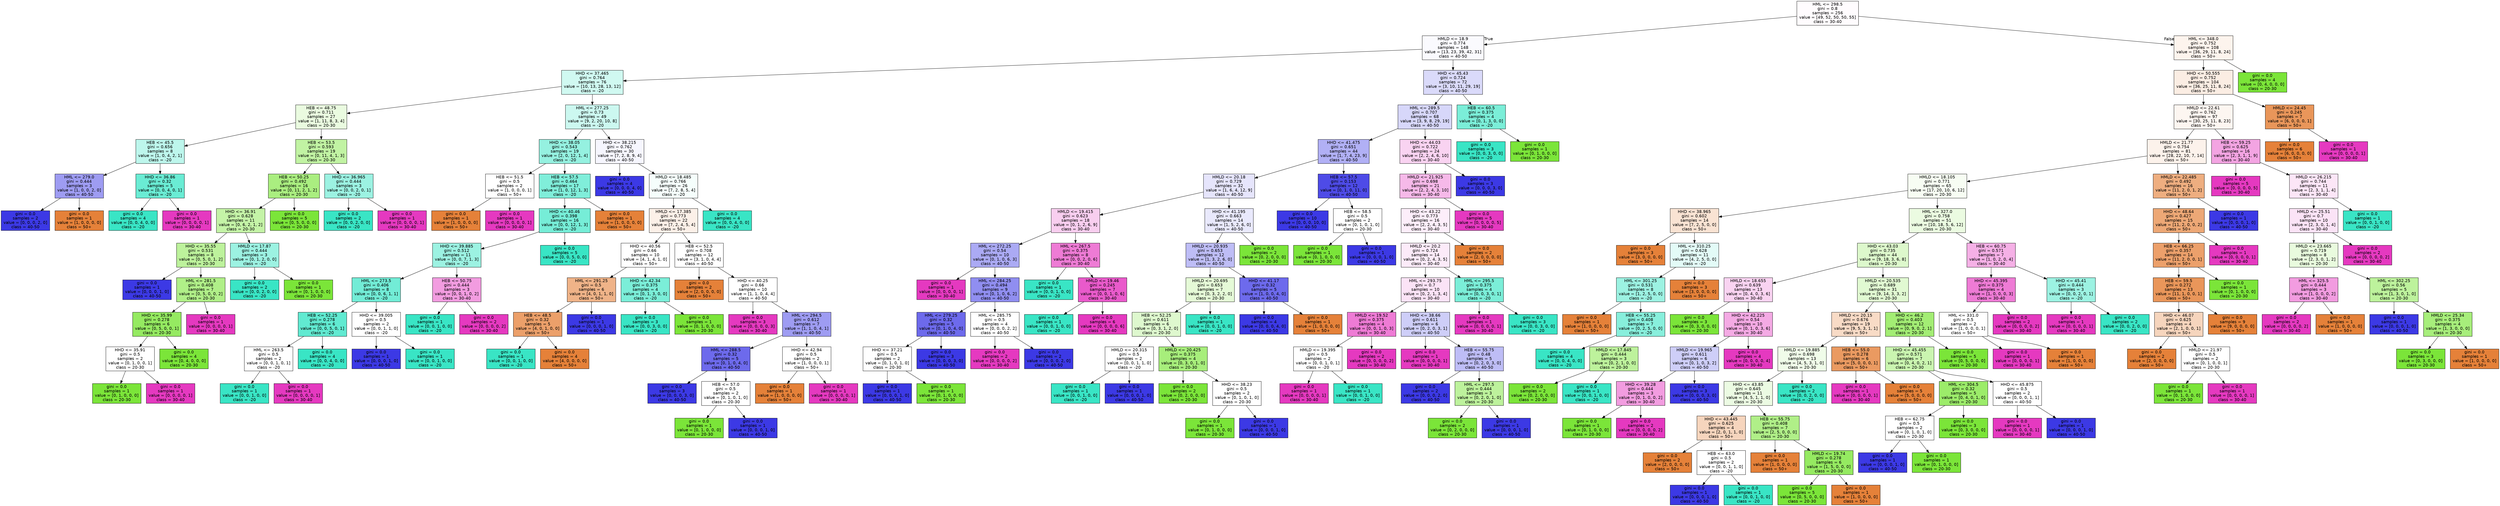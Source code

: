 digraph Tree {
node [shape=box, style="filled", color="black", fontname="helvetica"] ;
edge [fontname="helvetica"] ;
0 [label="HML <= 298.5\ngini = 0.8\nsamples = 256\nvalue = [49, 52, 50, 50, 55]\nclass = 30-40", fillcolor="#fffcfe"] ;
1 [label="HMLD <= 18.9\ngini = 0.774\nsamples = 148\nvalue = [13, 23, 39, 42, 31]\nclass = 40-50", fillcolor="#fafafe"] ;
0 -> 1 [labeldistance=2.5, labelangle=45, headlabel="True"] ;
2 [label="HHD <= 37.465\ngini = 0.764\nsamples = 76\nvalue = [10, 13, 28, 13, 12]\nclass = -20", fillcolor="#d0f9f1"] ;
1 -> 2 ;
3 [label="HEB <= 48.75\ngini = 0.711\nsamples = 27\nvalue = [1, 11, 8, 3, 4]\nclass = 20-30", fillcolor="#eafbe0"] ;
2 -> 3 ;
4 [label="HEB <= 45.5\ngini = 0.656\nsamples = 8\nvalue = [1, 0, 4, 2, 1]\nclass = -20", fillcolor="#bdf6ec"] ;
3 -> 4 ;
5 [label="HML <= 279.0\ngini = 0.444\nsamples = 3\nvalue = [1, 0, 0, 2, 0]\nclass = 40-50", fillcolor="#9e9cf2"] ;
4 -> 5 ;
6 [label="gini = 0.0\nsamples = 2\nvalue = [0, 0, 0, 2, 0]\nclass = 40-50", fillcolor="#3c39e5"] ;
5 -> 6 ;
7 [label="gini = 0.0\nsamples = 1\nvalue = [1, 0, 0, 0, 0]\nclass = 50+", fillcolor="#e58139"] ;
5 -> 7 ;
8 [label="HHD <= 36.86\ngini = 0.32\nsamples = 5\nvalue = [0, 0, 4, 0, 1]\nclass = -20", fillcolor="#6aecd4"] ;
4 -> 8 ;
9 [label="gini = 0.0\nsamples = 4\nvalue = [0, 0, 4, 0, 0]\nclass = -20", fillcolor="#39e5c5"] ;
8 -> 9 ;
10 [label="gini = 0.0\nsamples = 1\nvalue = [0, 0, 0, 0, 1]\nclass = 30-40", fillcolor="#e539c0"] ;
8 -> 10 ;
11 [label="HEB <= 53.5\ngini = 0.593\nsamples = 19\nvalue = [0, 11, 4, 1, 3]\nclass = 20-30", fillcolor="#c1f3a3"] ;
3 -> 11 ;
12 [label="HEB <= 50.25\ngini = 0.492\nsamples = 16\nvalue = [0, 11, 2, 1, 2]\nclass = 20-30", fillcolor="#aaee80"] ;
11 -> 12 ;
13 [label="HHD <= 36.91\ngini = 0.628\nsamples = 11\nvalue = [0, 6, 2, 1, 2]\nclass = 20-30", fillcolor="#c4f3a7"] ;
12 -> 13 ;
14 [label="HHD <= 35.55\ngini = 0.531\nsamples = 8\nvalue = [0, 5, 0, 1, 2]\nclass = 20-30", fillcolor="#bdf29c"] ;
13 -> 14 ;
15 [label="gini = 0.0\nsamples = 1\nvalue = [0, 0, 0, 1, 0]\nclass = 40-50", fillcolor="#3c39e5"] ;
14 -> 15 ;
16 [label="HML <= 281.5\ngini = 0.408\nsamples = 7\nvalue = [0, 5, 0, 0, 2]\nclass = 20-30", fillcolor="#b0ef88"] ;
14 -> 16 ;
17 [label="HHD <= 35.99\ngini = 0.278\nsamples = 6\nvalue = [0, 5, 0, 0, 1]\nclass = 20-30", fillcolor="#95ea61"] ;
16 -> 17 ;
18 [label="HHD <= 35.91\ngini = 0.5\nsamples = 2\nvalue = [0, 1, 0, 0, 1]\nclass = 20-30", fillcolor="#ffffff"] ;
17 -> 18 ;
19 [label="gini = 0.0\nsamples = 1\nvalue = [0, 1, 0, 0, 0]\nclass = 20-30", fillcolor="#7be539"] ;
18 -> 19 ;
20 [label="gini = 0.0\nsamples = 1\nvalue = [0, 0, 0, 0, 1]\nclass = 30-40", fillcolor="#e539c0"] ;
18 -> 20 ;
21 [label="gini = 0.0\nsamples = 4\nvalue = [0, 4, 0, 0, 0]\nclass = 20-30", fillcolor="#7be539"] ;
17 -> 21 ;
22 [label="gini = 0.0\nsamples = 1\nvalue = [0, 0, 0, 0, 1]\nclass = 30-40", fillcolor="#e539c0"] ;
16 -> 22 ;
23 [label="HMLD <= 17.87\ngini = 0.444\nsamples = 3\nvalue = [0, 1, 2, 0, 0]\nclass = -20", fillcolor="#9cf2e2"] ;
13 -> 23 ;
24 [label="gini = 0.0\nsamples = 2\nvalue = [0, 0, 2, 0, 0]\nclass = -20", fillcolor="#39e5c5"] ;
23 -> 24 ;
25 [label="gini = 0.0\nsamples = 1\nvalue = [0, 1, 0, 0, 0]\nclass = 20-30", fillcolor="#7be539"] ;
23 -> 25 ;
26 [label="gini = 0.0\nsamples = 5\nvalue = [0, 5, 0, 0, 0]\nclass = 20-30", fillcolor="#7be539"] ;
12 -> 26 ;
27 [label="HHD <= 36.965\ngini = 0.444\nsamples = 3\nvalue = [0, 0, 2, 0, 1]\nclass = -20", fillcolor="#9cf2e2"] ;
11 -> 27 ;
28 [label="gini = 0.0\nsamples = 2\nvalue = [0, 0, 2, 0, 0]\nclass = -20", fillcolor="#39e5c5"] ;
27 -> 28 ;
29 [label="gini = 0.0\nsamples = 1\nvalue = [0, 0, 0, 0, 1]\nclass = 30-40", fillcolor="#e539c0"] ;
27 -> 29 ;
30 [label="HML <= 277.25\ngini = 0.73\nsamples = 49\nvalue = [9, 2, 20, 10, 8]\nclass = -20", fillcolor="#ccf8f0"] ;
2 -> 30 ;
31 [label="HHD <= 38.05\ngini = 0.543\nsamples = 19\nvalue = [2, 0, 12, 1, 4]\nclass = -20", fillcolor="#95f1e0"] ;
30 -> 31 ;
32 [label="HEB <= 51.5\ngini = 0.5\nsamples = 2\nvalue = [1, 0, 0, 0, 1]\nclass = 50+", fillcolor="#ffffff"] ;
31 -> 32 ;
33 [label="gini = 0.0\nsamples = 1\nvalue = [1, 0, 0, 0, 0]\nclass = 50+", fillcolor="#e58139"] ;
32 -> 33 ;
34 [label="gini = 0.0\nsamples = 1\nvalue = [0, 0, 0, 0, 1]\nclass = 30-40", fillcolor="#e539c0"] ;
32 -> 34 ;
35 [label="HEB <= 57.5\ngini = 0.464\nsamples = 17\nvalue = [1, 0, 12, 1, 3]\nclass = -20", fillcolor="#80eeda"] ;
31 -> 35 ;
36 [label="HHD <= 40.46\ngini = 0.398\nsamples = 16\nvalue = [0, 0, 12, 1, 3]\nclass = -20", fillcolor="#76edd7"] ;
35 -> 36 ;
37 [label="HHD <= 39.885\ngini = 0.512\nsamples = 11\nvalue = [0, 0, 7, 1, 3]\nclass = -20", fillcolor="#9cf2e2"] ;
36 -> 37 ;
38 [label="HML <= 273.5\ngini = 0.406\nsamples = 8\nvalue = [0, 0, 6, 1, 1]\nclass = -20", fillcolor="#72ecd6"] ;
37 -> 38 ;
39 [label="HEB <= 52.25\ngini = 0.278\nsamples = 6\nvalue = [0, 0, 5, 0, 1]\nclass = -20", fillcolor="#61ead1"] ;
38 -> 39 ;
40 [label="HML <= 263.5\ngini = 0.5\nsamples = 2\nvalue = [0, 0, 1, 0, 1]\nclass = -20", fillcolor="#ffffff"] ;
39 -> 40 ;
41 [label="gini = 0.0\nsamples = 1\nvalue = [0, 0, 1, 0, 0]\nclass = -20", fillcolor="#39e5c5"] ;
40 -> 41 ;
42 [label="gini = 0.0\nsamples = 1\nvalue = [0, 0, 0, 0, 1]\nclass = 30-40", fillcolor="#e539c0"] ;
40 -> 42 ;
43 [label="gini = 0.0\nsamples = 4\nvalue = [0, 0, 4, 0, 0]\nclass = -20", fillcolor="#39e5c5"] ;
39 -> 43 ;
44 [label="HHD <= 39.005\ngini = 0.5\nsamples = 2\nvalue = [0, 0, 1, 1, 0]\nclass = -20", fillcolor="#ffffff"] ;
38 -> 44 ;
45 [label="gini = 0.0\nsamples = 1\nvalue = [0, 0, 0, 1, 0]\nclass = 40-50", fillcolor="#3c39e5"] ;
44 -> 45 ;
46 [label="gini = 0.0\nsamples = 1\nvalue = [0, 0, 1, 0, 0]\nclass = -20", fillcolor="#39e5c5"] ;
44 -> 46 ;
47 [label="HEB <= 50.75\ngini = 0.444\nsamples = 3\nvalue = [0, 0, 1, 0, 2]\nclass = 30-40", fillcolor="#f29ce0"] ;
37 -> 47 ;
48 [label="gini = 0.0\nsamples = 1\nvalue = [0, 0, 1, 0, 0]\nclass = -20", fillcolor="#39e5c5"] ;
47 -> 48 ;
49 [label="gini = 0.0\nsamples = 2\nvalue = [0, 0, 0, 0, 2]\nclass = 30-40", fillcolor="#e539c0"] ;
47 -> 49 ;
50 [label="gini = 0.0\nsamples = 5\nvalue = [0, 0, 5, 0, 0]\nclass = -20", fillcolor="#39e5c5"] ;
36 -> 50 ;
51 [label="gini = 0.0\nsamples = 1\nvalue = [1, 0, 0, 0, 0]\nclass = 50+", fillcolor="#e58139"] ;
35 -> 51 ;
52 [label="HHD <= 38.215\ngini = 0.762\nsamples = 30\nvalue = [7, 2, 8, 9, 4]\nclass = 40-50", fillcolor="#f6f6fe"] ;
30 -> 52 ;
53 [label="gini = 0.0\nsamples = 4\nvalue = [0, 0, 0, 4, 0]\nclass = 40-50", fillcolor="#3c39e5"] ;
52 -> 53 ;
54 [label="HMLD <= 18.485\ngini = 0.766\nsamples = 26\nvalue = [7, 2, 8, 5, 4]\nclass = -20", fillcolor="#f5fefc"] ;
52 -> 54 ;
55 [label="HMLD <= 17.385\ngini = 0.773\nsamples = 22\nvalue = [7, 2, 4, 5, 4]\nclass = 50+", fillcolor="#fcf0e8"] ;
54 -> 55 ;
56 [label="HHD <= 40.56\ngini = 0.66\nsamples = 10\nvalue = [4, 1, 4, 1, 0]\nclass = 50+", fillcolor="#ffffff"] ;
55 -> 56 ;
57 [label="HML <= 291.25\ngini = 0.5\nsamples = 6\nvalue = [4, 0, 1, 1, 0]\nclass = 50+", fillcolor="#efb388"] ;
56 -> 57 ;
58 [label="HEB <= 48.5\ngini = 0.32\nsamples = 5\nvalue = [4, 0, 1, 0, 0]\nclass = 50+", fillcolor="#eca06a"] ;
57 -> 58 ;
59 [label="gini = 0.0\nsamples = 1\nvalue = [0, 0, 1, 0, 0]\nclass = -20", fillcolor="#39e5c5"] ;
58 -> 59 ;
60 [label="gini = 0.0\nsamples = 4\nvalue = [4, 0, 0, 0, 0]\nclass = 50+", fillcolor="#e58139"] ;
58 -> 60 ;
61 [label="gini = 0.0\nsamples = 1\nvalue = [0, 0, 0, 1, 0]\nclass = 40-50", fillcolor="#3c39e5"] ;
57 -> 61 ;
62 [label="HHD <= 42.34\ngini = 0.375\nsamples = 4\nvalue = [0, 1, 3, 0, 0]\nclass = -20", fillcolor="#7beed8"] ;
56 -> 62 ;
63 [label="gini = 0.0\nsamples = 3\nvalue = [0, 0, 3, 0, 0]\nclass = -20", fillcolor="#39e5c5"] ;
62 -> 63 ;
64 [label="gini = 0.0\nsamples = 1\nvalue = [0, 1, 0, 0, 0]\nclass = 20-30", fillcolor="#7be539"] ;
62 -> 64 ;
65 [label="HEB <= 52.5\ngini = 0.708\nsamples = 12\nvalue = [3, 1, 0, 4, 4]\nclass = 40-50", fillcolor="#ffffff"] ;
55 -> 65 ;
66 [label="gini = 0.0\nsamples = 2\nvalue = [2, 0, 0, 0, 0]\nclass = 50+", fillcolor="#e58139"] ;
65 -> 66 ;
67 [label="HHD <= 40.25\ngini = 0.66\nsamples = 10\nvalue = [1, 1, 0, 4, 4]\nclass = 40-50", fillcolor="#ffffff"] ;
65 -> 67 ;
68 [label="gini = 0.0\nsamples = 3\nvalue = [0, 0, 0, 0, 3]\nclass = 30-40", fillcolor="#e539c0"] ;
67 -> 68 ;
69 [label="HML <= 294.5\ngini = 0.612\nsamples = 7\nvalue = [1, 1, 0, 4, 1]\nclass = 40-50", fillcolor="#9e9cf2"] ;
67 -> 69 ;
70 [label="HML <= 288.5\ngini = 0.32\nsamples = 5\nvalue = [0, 1, 0, 4, 0]\nclass = 40-50", fillcolor="#6d6aec"] ;
69 -> 70 ;
71 [label="gini = 0.0\nsamples = 3\nvalue = [0, 0, 0, 3, 0]\nclass = 40-50", fillcolor="#3c39e5"] ;
70 -> 71 ;
72 [label="HEB <= 57.0\ngini = 0.5\nsamples = 2\nvalue = [0, 1, 0, 1, 0]\nclass = 20-30", fillcolor="#ffffff"] ;
70 -> 72 ;
73 [label="gini = 0.0\nsamples = 1\nvalue = [0, 1, 0, 0, 0]\nclass = 20-30", fillcolor="#7be539"] ;
72 -> 73 ;
74 [label="gini = 0.0\nsamples = 1\nvalue = [0, 0, 0, 1, 0]\nclass = 40-50", fillcolor="#3c39e5"] ;
72 -> 74 ;
75 [label="HHD <= 42.94\ngini = 0.5\nsamples = 2\nvalue = [1, 0, 0, 0, 1]\nclass = 50+", fillcolor="#ffffff"] ;
69 -> 75 ;
76 [label="gini = 0.0\nsamples = 1\nvalue = [1, 0, 0, 0, 0]\nclass = 50+", fillcolor="#e58139"] ;
75 -> 76 ;
77 [label="gini = 0.0\nsamples = 1\nvalue = [0, 0, 0, 0, 1]\nclass = 30-40", fillcolor="#e539c0"] ;
75 -> 77 ;
78 [label="gini = 0.0\nsamples = 4\nvalue = [0, 0, 4, 0, 0]\nclass = -20", fillcolor="#39e5c5"] ;
54 -> 78 ;
79 [label="HHD <= 45.43\ngini = 0.724\nsamples = 72\nvalue = [3, 10, 11, 29, 19]\nclass = 40-50", fillcolor="#dadafa"] ;
1 -> 79 ;
80 [label="HML <= 289.5\ngini = 0.707\nsamples = 68\nvalue = [3, 9, 8, 29, 19]\nclass = 40-50", fillcolor="#d7d7fa"] ;
79 -> 80 ;
81 [label="HHD <= 41.475\ngini = 0.651\nsamples = 44\nvalue = [1, 7, 4, 23, 9]\nclass = 40-50", fillcolor="#b1b0f5"] ;
80 -> 81 ;
82 [label="HMLD <= 20.18\ngini = 0.729\nsamples = 32\nvalue = [1, 6, 4, 12, 9]\nclass = 40-50", fillcolor="#e6e5fc"] ;
81 -> 82 ;
83 [label="HMLD <= 19.415\ngini = 0.623\nsamples = 18\nvalue = [0, 1, 2, 6, 9]\nclass = 30-40", fillcolor="#f8ceef"] ;
82 -> 83 ;
84 [label="HML <= 272.25\ngini = 0.54\nsamples = 10\nvalue = [0, 1, 0, 6, 3]\nclass = 40-50", fillcolor="#abaaf4"] ;
83 -> 84 ;
85 [label="gini = 0.0\nsamples = 1\nvalue = [0, 0, 0, 0, 1]\nclass = 30-40", fillcolor="#e539c0"] ;
84 -> 85 ;
86 [label="HML <= 284.25\ngini = 0.494\nsamples = 9\nvalue = [0, 1, 0, 6, 2]\nclass = 40-50", fillcolor="#908ef0"] ;
84 -> 86 ;
87 [label="HML <= 279.25\ngini = 0.32\nsamples = 5\nvalue = [0, 1, 0, 4, 0]\nclass = 40-50", fillcolor="#6d6aec"] ;
86 -> 87 ;
88 [label="HHD <= 37.21\ngini = 0.5\nsamples = 2\nvalue = [0, 1, 0, 1, 0]\nclass = 20-30", fillcolor="#ffffff"] ;
87 -> 88 ;
89 [label="gini = 0.0\nsamples = 1\nvalue = [0, 0, 0, 1, 0]\nclass = 40-50", fillcolor="#3c39e5"] ;
88 -> 89 ;
90 [label="gini = 0.0\nsamples = 1\nvalue = [0, 1, 0, 0, 0]\nclass = 20-30", fillcolor="#7be539"] ;
88 -> 90 ;
91 [label="gini = 0.0\nsamples = 3\nvalue = [0, 0, 0, 3, 0]\nclass = 40-50", fillcolor="#3c39e5"] ;
87 -> 91 ;
92 [label="HML <= 285.75\ngini = 0.5\nsamples = 4\nvalue = [0, 0, 0, 2, 2]\nclass = 40-50", fillcolor="#ffffff"] ;
86 -> 92 ;
93 [label="gini = 0.0\nsamples = 2\nvalue = [0, 0, 0, 0, 2]\nclass = 30-40", fillcolor="#e539c0"] ;
92 -> 93 ;
94 [label="gini = 0.0\nsamples = 2\nvalue = [0, 0, 0, 2, 0]\nclass = 40-50", fillcolor="#3c39e5"] ;
92 -> 94 ;
95 [label="HML <= 267.5\ngini = 0.375\nsamples = 8\nvalue = [0, 0, 2, 0, 6]\nclass = 30-40", fillcolor="#ee7bd5"] ;
83 -> 95 ;
96 [label="gini = 0.0\nsamples = 1\nvalue = [0, 0, 1, 0, 0]\nclass = -20", fillcolor="#39e5c5"] ;
95 -> 96 ;
97 [label="HMLD <= 19.46\ngini = 0.245\nsamples = 7\nvalue = [0, 0, 1, 0, 6]\nclass = 30-40", fillcolor="#e95acb"] ;
95 -> 97 ;
98 [label="gini = 0.0\nsamples = 1\nvalue = [0, 0, 1, 0, 0]\nclass = -20", fillcolor="#39e5c5"] ;
97 -> 98 ;
99 [label="gini = 0.0\nsamples = 6\nvalue = [0, 0, 0, 0, 6]\nclass = 30-40", fillcolor="#e539c0"] ;
97 -> 99 ;
100 [label="HHD <= 41.195\ngini = 0.663\nsamples = 14\nvalue = [1, 5, 2, 6, 0]\nclass = 40-50", fillcolor="#e9e9fc"] ;
82 -> 100 ;
101 [label="HMLD <= 20.935\ngini = 0.653\nsamples = 12\nvalue = [1, 3, 2, 6, 0]\nclass = 40-50", fillcolor="#bebdf6"] ;
100 -> 101 ;
102 [label="HMLD <= 20.695\ngini = 0.653\nsamples = 7\nvalue = [0, 3, 2, 2, 0]\nclass = 20-30", fillcolor="#e5fad7"] ;
101 -> 102 ;
103 [label="HEB <= 52.25\ngini = 0.611\nsamples = 6\nvalue = [0, 3, 1, 2, 0]\nclass = 20-30", fillcolor="#def8ce"] ;
102 -> 103 ;
104 [label="HMLD <= 20.315\ngini = 0.5\nsamples = 2\nvalue = [0, 0, 1, 1, 0]\nclass = -20", fillcolor="#ffffff"] ;
103 -> 104 ;
105 [label="gini = 0.0\nsamples = 1\nvalue = [0, 0, 1, 0, 0]\nclass = -20", fillcolor="#39e5c5"] ;
104 -> 105 ;
106 [label="gini = 0.0\nsamples = 1\nvalue = [0, 0, 0, 1, 0]\nclass = 40-50", fillcolor="#3c39e5"] ;
104 -> 106 ;
107 [label="HMLD <= 20.425\ngini = 0.375\nsamples = 4\nvalue = [0, 3, 0, 1, 0]\nclass = 20-30", fillcolor="#a7ee7b"] ;
103 -> 107 ;
108 [label="gini = 0.0\nsamples = 2\nvalue = [0, 2, 0, 0, 0]\nclass = 20-30", fillcolor="#7be539"] ;
107 -> 108 ;
109 [label="HHD <= 38.23\ngini = 0.5\nsamples = 2\nvalue = [0, 1, 0, 1, 0]\nclass = 20-30", fillcolor="#ffffff"] ;
107 -> 109 ;
110 [label="gini = 0.0\nsamples = 1\nvalue = [0, 1, 0, 0, 0]\nclass = 20-30", fillcolor="#7be539"] ;
109 -> 110 ;
111 [label="gini = 0.0\nsamples = 1\nvalue = [0, 0, 0, 1, 0]\nclass = 40-50", fillcolor="#3c39e5"] ;
109 -> 111 ;
112 [label="gini = 0.0\nsamples = 1\nvalue = [0, 0, 1, 0, 0]\nclass = -20", fillcolor="#39e5c5"] ;
102 -> 112 ;
113 [label="HHD <= 41.17\ngini = 0.32\nsamples = 5\nvalue = [1, 0, 0, 4, 0]\nclass = 40-50", fillcolor="#6d6aec"] ;
101 -> 113 ;
114 [label="gini = 0.0\nsamples = 4\nvalue = [0, 0, 0, 4, 0]\nclass = 40-50", fillcolor="#3c39e5"] ;
113 -> 114 ;
115 [label="gini = 0.0\nsamples = 1\nvalue = [1, 0, 0, 0, 0]\nclass = 50+", fillcolor="#e58139"] ;
113 -> 115 ;
116 [label="gini = 0.0\nsamples = 2\nvalue = [0, 2, 0, 0, 0]\nclass = 20-30", fillcolor="#7be539"] ;
100 -> 116 ;
117 [label="HEB <= 57.5\ngini = 0.153\nsamples = 12\nvalue = [0, 1, 0, 11, 0]\nclass = 40-50", fillcolor="#4e4be7"] ;
81 -> 117 ;
118 [label="gini = 0.0\nsamples = 10\nvalue = [0, 0, 0, 10, 0]\nclass = 40-50", fillcolor="#3c39e5"] ;
117 -> 118 ;
119 [label="HEB <= 58.5\ngini = 0.5\nsamples = 2\nvalue = [0, 1, 0, 1, 0]\nclass = 20-30", fillcolor="#ffffff"] ;
117 -> 119 ;
120 [label="gini = 0.0\nsamples = 1\nvalue = [0, 1, 0, 0, 0]\nclass = 20-30", fillcolor="#7be539"] ;
119 -> 120 ;
121 [label="gini = 0.0\nsamples = 1\nvalue = [0, 0, 0, 1, 0]\nclass = 40-50", fillcolor="#3c39e5"] ;
119 -> 121 ;
122 [label="HHD <= 44.03\ngini = 0.722\nsamples = 24\nvalue = [2, 2, 4, 6, 10]\nclass = 30-40", fillcolor="#f9d3f1"] ;
80 -> 122 ;
123 [label="HMLD <= 21.925\ngini = 0.698\nsamples = 21\nvalue = [2, 2, 4, 3, 10]\nclass = 30-40", fillcolor="#f6b9e9"] ;
122 -> 123 ;
124 [label="HHD <= 43.22\ngini = 0.773\nsamples = 16\nvalue = [2, 2, 4, 3, 5]\nclass = 30-40", fillcolor="#fdeefa"] ;
123 -> 124 ;
125 [label="HMLD <= 20.2\ngini = 0.724\nsamples = 14\nvalue = [0, 2, 4, 3, 5]\nclass = 30-40", fillcolor="#fcebf9"] ;
124 -> 125 ;
126 [label="HML <= 293.75\ngini = 0.7\nsamples = 10\nvalue = [0, 2, 1, 3, 4]\nclass = 30-40", fillcolor="#fbe3f6"] ;
125 -> 126 ;
127 [label="HMLD <= 19.52\ngini = 0.375\nsamples = 4\nvalue = [0, 0, 1, 0, 3]\nclass = 30-40", fillcolor="#ee7bd5"] ;
126 -> 127 ;
128 [label="HMLD <= 19.395\ngini = 0.5\nsamples = 2\nvalue = [0, 0, 1, 0, 1]\nclass = -20", fillcolor="#ffffff"] ;
127 -> 128 ;
129 [label="gini = 0.0\nsamples = 1\nvalue = [0, 0, 0, 0, 1]\nclass = 30-40", fillcolor="#e539c0"] ;
128 -> 129 ;
130 [label="gini = 0.0\nsamples = 1\nvalue = [0, 0, 1, 0, 0]\nclass = -20", fillcolor="#39e5c5"] ;
128 -> 130 ;
131 [label="gini = 0.0\nsamples = 2\nvalue = [0, 0, 0, 0, 2]\nclass = 30-40", fillcolor="#e539c0"] ;
127 -> 131 ;
132 [label="HHD <= 38.66\ngini = 0.611\nsamples = 6\nvalue = [0, 2, 0, 3, 1]\nclass = 40-50", fillcolor="#cecef8"] ;
126 -> 132 ;
133 [label="gini = 0.0\nsamples = 1\nvalue = [0, 0, 0, 0, 1]\nclass = 30-40", fillcolor="#e539c0"] ;
132 -> 133 ;
134 [label="HEB <= 55.75\ngini = 0.48\nsamples = 5\nvalue = [0, 2, 0, 3, 0]\nclass = 40-50", fillcolor="#bebdf6"] ;
132 -> 134 ;
135 [label="gini = 0.0\nsamples = 2\nvalue = [0, 0, 0, 2, 0]\nclass = 40-50", fillcolor="#3c39e5"] ;
134 -> 135 ;
136 [label="HML <= 297.5\ngini = 0.444\nsamples = 3\nvalue = [0, 2, 0, 1, 0]\nclass = 20-30", fillcolor="#bdf29c"] ;
134 -> 136 ;
137 [label="gini = 0.0\nsamples = 2\nvalue = [0, 2, 0, 0, 0]\nclass = 20-30", fillcolor="#7be539"] ;
136 -> 137 ;
138 [label="gini = 0.0\nsamples = 1\nvalue = [0, 0, 0, 1, 0]\nclass = 40-50", fillcolor="#3c39e5"] ;
136 -> 138 ;
139 [label="HML <= 295.5\ngini = 0.375\nsamples = 4\nvalue = [0, 0, 3, 0, 1]\nclass = -20", fillcolor="#7beed8"] ;
125 -> 139 ;
140 [label="gini = 0.0\nsamples = 1\nvalue = [0, 0, 0, 0, 1]\nclass = 30-40", fillcolor="#e539c0"] ;
139 -> 140 ;
141 [label="gini = 0.0\nsamples = 3\nvalue = [0, 0, 3, 0, 0]\nclass = -20", fillcolor="#39e5c5"] ;
139 -> 141 ;
142 [label="gini = 0.0\nsamples = 2\nvalue = [2, 0, 0, 0, 0]\nclass = 50+", fillcolor="#e58139"] ;
124 -> 142 ;
143 [label="gini = 0.0\nsamples = 5\nvalue = [0, 0, 0, 0, 5]\nclass = 30-40", fillcolor="#e539c0"] ;
123 -> 143 ;
144 [label="gini = 0.0\nsamples = 3\nvalue = [0, 0, 0, 3, 0]\nclass = 40-50", fillcolor="#3c39e5"] ;
122 -> 144 ;
145 [label="HEB <= 60.5\ngini = 0.375\nsamples = 4\nvalue = [0, 1, 3, 0, 0]\nclass = -20", fillcolor="#7beed8"] ;
79 -> 145 ;
146 [label="gini = 0.0\nsamples = 3\nvalue = [0, 0, 3, 0, 0]\nclass = -20", fillcolor="#39e5c5"] ;
145 -> 146 ;
147 [label="gini = 0.0\nsamples = 1\nvalue = [0, 1, 0, 0, 0]\nclass = 20-30", fillcolor="#7be539"] ;
145 -> 147 ;
148 [label="HML <= 348.0\ngini = 0.752\nsamples = 108\nvalue = [36, 29, 11, 8, 24]\nclass = 50+", fillcolor="#fdf4ed"] ;
0 -> 148 [labeldistance=2.5, labelangle=-45, headlabel="False"] ;
149 [label="HHD <= 50.555\ngini = 0.752\nsamples = 104\nvalue = [36, 25, 11, 8, 24]\nclass = 50+", fillcolor="#fbede3"] ;
148 -> 149 ;
150 [label="HMLD <= 22.61\ngini = 0.762\nsamples = 97\nvalue = [30, 25, 11, 8, 23]\nclass = 50+", fillcolor="#fdf6f1"] ;
149 -> 150 ;
151 [label="HMLD <= 21.77\ngini = 0.754\nsamples = 81\nvalue = [28, 22, 10, 7, 14]\nclass = 50+", fillcolor="#fcf2eb"] ;
150 -> 151 ;
152 [label="HMLD <= 18.105\ngini = 0.771\nsamples = 65\nvalue = [17, 20, 10, 6, 12]\nclass = 20-30", fillcolor="#f7fdf3"] ;
151 -> 152 ;
153 [label="HHD <= 38.965\ngini = 0.602\nsamples = 14\nvalue = [7, 2, 5, 0, 0]\nclass = 50+", fillcolor="#f9e3d3"] ;
152 -> 153 ;
154 [label="gini = 0.0\nsamples = 3\nvalue = [3, 0, 0, 0, 0]\nclass = 50+", fillcolor="#e58139"] ;
153 -> 154 ;
155 [label="HML <= 310.25\ngini = 0.628\nsamples = 11\nvalue = [4, 2, 5, 0, 0]\nclass = -20", fillcolor="#e3fbf7"] ;
153 -> 155 ;
156 [label="HML <= 301.25\ngini = 0.531\nsamples = 8\nvalue = [1, 2, 5, 0, 0]\nclass = -20", fillcolor="#9cf2e2"] ;
155 -> 156 ;
157 [label="gini = 0.0\nsamples = 1\nvalue = [1, 0, 0, 0, 0]\nclass = 50+", fillcolor="#e58139"] ;
156 -> 157 ;
158 [label="HEB <= 55.25\ngini = 0.408\nsamples = 7\nvalue = [0, 2, 5, 0, 0]\nclass = -20", fillcolor="#88efdc"] ;
156 -> 158 ;
159 [label="gini = 0.0\nsamples = 4\nvalue = [0, 0, 4, 0, 0]\nclass = -20", fillcolor="#39e5c5"] ;
158 -> 159 ;
160 [label="HMLD <= 17.845\ngini = 0.444\nsamples = 3\nvalue = [0, 2, 1, 0, 0]\nclass = 20-30", fillcolor="#bdf29c"] ;
158 -> 160 ;
161 [label="gini = 0.0\nsamples = 2\nvalue = [0, 2, 0, 0, 0]\nclass = 20-30", fillcolor="#7be539"] ;
160 -> 161 ;
162 [label="gini = 0.0\nsamples = 1\nvalue = [0, 0, 1, 0, 0]\nclass = -20", fillcolor="#39e5c5"] ;
160 -> 162 ;
163 [label="gini = 0.0\nsamples = 3\nvalue = [3, 0, 0, 0, 0]\nclass = 50+", fillcolor="#e58139"] ;
155 -> 163 ;
164 [label="HML <= 327.0\ngini = 0.758\nsamples = 51\nvalue = [10, 18, 5, 6, 12]\nclass = 20-30", fillcolor="#ebfbe1"] ;
152 -> 164 ;
165 [label="HHD <= 43.03\ngini = 0.735\nsamples = 44\nvalue = [9, 18, 3, 6, 8]\nclass = 20-30", fillcolor="#ddf8cc"] ;
164 -> 165 ;
166 [label="HMLD <= 18.655\ngini = 0.639\nsamples = 13\nvalue = [0, 4, 0, 3, 6]\nclass = 30-40", fillcolor="#f9d3f1"] ;
165 -> 166 ;
167 [label="gini = 0.0\nsamples = 3\nvalue = [0, 3, 0, 0, 0]\nclass = 20-30", fillcolor="#7be539"] ;
166 -> 167 ;
168 [label="HHD <= 42.225\ngini = 0.54\nsamples = 10\nvalue = [0, 1, 0, 3, 6]\nclass = 30-40", fillcolor="#f4aae4"] ;
166 -> 168 ;
169 [label="HMLD <= 19.965\ngini = 0.611\nsamples = 6\nvalue = [0, 1, 0, 3, 2]\nclass = 40-50", fillcolor="#cecef8"] ;
168 -> 169 ;
170 [label="HHD <= 39.28\ngini = 0.444\nsamples = 3\nvalue = [0, 1, 0, 0, 2]\nclass = 30-40", fillcolor="#f29ce0"] ;
169 -> 170 ;
171 [label="gini = 0.0\nsamples = 1\nvalue = [0, 1, 0, 0, 0]\nclass = 20-30", fillcolor="#7be539"] ;
170 -> 171 ;
172 [label="gini = 0.0\nsamples = 2\nvalue = [0, 0, 0, 0, 2]\nclass = 30-40", fillcolor="#e539c0"] ;
170 -> 172 ;
173 [label="gini = 0.0\nsamples = 3\nvalue = [0, 0, 0, 3, 0]\nclass = 40-50", fillcolor="#3c39e5"] ;
169 -> 173 ;
174 [label="gini = 0.0\nsamples = 4\nvalue = [0, 0, 0, 0, 4]\nclass = 30-40", fillcolor="#e539c0"] ;
168 -> 174 ;
175 [label="HMLD <= 20.535\ngini = 0.689\nsamples = 31\nvalue = [9, 14, 3, 3, 2]\nclass = 20-30", fillcolor="#e1f9d2"] ;
165 -> 175 ;
176 [label="HMLD <= 20.15\ngini = 0.676\nsamples = 19\nvalue = [9, 5, 3, 1, 1]\nclass = 50+", fillcolor="#f8dbc6"] ;
175 -> 176 ;
177 [label="HMLD <= 19.885\ngini = 0.698\nsamples = 13\nvalue = [4, 5, 3, 1, 0]\nclass = 20-30", fillcolor="#f0fce9"] ;
176 -> 177 ;
178 [label="HHD <= 43.85\ngini = 0.645\nsamples = 11\nvalue = [4, 5, 1, 1, 0]\nclass = 20-30", fillcolor="#ecfbe3"] ;
177 -> 178 ;
179 [label="HHD <= 43.445\ngini = 0.625\nsamples = 4\nvalue = [2, 0, 1, 1, 0]\nclass = 50+", fillcolor="#f6d5bd"] ;
178 -> 179 ;
180 [label="gini = 0.0\nsamples = 2\nvalue = [2, 0, 0, 0, 0]\nclass = 50+", fillcolor="#e58139"] ;
179 -> 180 ;
181 [label="HEB <= 63.0\ngini = 0.5\nsamples = 2\nvalue = [0, 0, 1, 1, 0]\nclass = -20", fillcolor="#ffffff"] ;
179 -> 181 ;
182 [label="gini = 0.0\nsamples = 1\nvalue = [0, 0, 0, 1, 0]\nclass = 40-50", fillcolor="#3c39e5"] ;
181 -> 182 ;
183 [label="gini = 0.0\nsamples = 1\nvalue = [0, 0, 1, 0, 0]\nclass = -20", fillcolor="#39e5c5"] ;
181 -> 183 ;
184 [label="HEB <= 55.75\ngini = 0.408\nsamples = 7\nvalue = [2, 5, 0, 0, 0]\nclass = 20-30", fillcolor="#b0ef88"] ;
178 -> 184 ;
185 [label="gini = 0.0\nsamples = 1\nvalue = [1, 0, 0, 0, 0]\nclass = 50+", fillcolor="#e58139"] ;
184 -> 185 ;
186 [label="HMLD <= 19.74\ngini = 0.278\nsamples = 6\nvalue = [1, 5, 0, 0, 0]\nclass = 20-30", fillcolor="#95ea61"] ;
184 -> 186 ;
187 [label="gini = 0.0\nsamples = 5\nvalue = [0, 5, 0, 0, 0]\nclass = 20-30", fillcolor="#7be539"] ;
186 -> 187 ;
188 [label="gini = 0.0\nsamples = 1\nvalue = [1, 0, 0, 0, 0]\nclass = 50+", fillcolor="#e58139"] ;
186 -> 188 ;
189 [label="gini = 0.0\nsamples = 2\nvalue = [0, 0, 2, 0, 0]\nclass = -20", fillcolor="#39e5c5"] ;
177 -> 189 ;
190 [label="HEB <= 55.0\ngini = 0.278\nsamples = 6\nvalue = [5, 0, 0, 0, 1]\nclass = 50+", fillcolor="#ea9a61"] ;
176 -> 190 ;
191 [label="gini = 0.0\nsamples = 1\nvalue = [0, 0, 0, 0, 1]\nclass = 30-40", fillcolor="#e539c0"] ;
190 -> 191 ;
192 [label="gini = 0.0\nsamples = 5\nvalue = [5, 0, 0, 0, 0]\nclass = 50+", fillcolor="#e58139"] ;
190 -> 192 ;
193 [label="HHD <= 46.2\ngini = 0.403\nsamples = 12\nvalue = [0, 9, 0, 2, 1]\nclass = 20-30", fillcolor="#a3ed74"] ;
175 -> 193 ;
194 [label="HHD <= 45.455\ngini = 0.571\nsamples = 7\nvalue = [0, 4, 0, 2, 1]\nclass = 20-30", fillcolor="#caf5b0"] ;
193 -> 194 ;
195 [label="HML <= 304.5\ngini = 0.32\nsamples = 5\nvalue = [0, 4, 0, 1, 0]\nclass = 20-30", fillcolor="#9cec6a"] ;
194 -> 195 ;
196 [label="HEB <= 62.75\ngini = 0.5\nsamples = 2\nvalue = [0, 1, 0, 1, 0]\nclass = 20-30", fillcolor="#ffffff"] ;
195 -> 196 ;
197 [label="gini = 0.0\nsamples = 1\nvalue = [0, 0, 0, 1, 0]\nclass = 40-50", fillcolor="#3c39e5"] ;
196 -> 197 ;
198 [label="gini = 0.0\nsamples = 1\nvalue = [0, 1, 0, 0, 0]\nclass = 20-30", fillcolor="#7be539"] ;
196 -> 198 ;
199 [label="gini = 0.0\nsamples = 3\nvalue = [0, 3, 0, 0, 0]\nclass = 20-30", fillcolor="#7be539"] ;
195 -> 199 ;
200 [label="HHD <= 45.875\ngini = 0.5\nsamples = 2\nvalue = [0, 0, 0, 1, 1]\nclass = 40-50", fillcolor="#ffffff"] ;
194 -> 200 ;
201 [label="gini = 0.0\nsamples = 1\nvalue = [0, 0, 0, 0, 1]\nclass = 30-40", fillcolor="#e539c0"] ;
200 -> 201 ;
202 [label="gini = 0.0\nsamples = 1\nvalue = [0, 0, 0, 1, 0]\nclass = 40-50", fillcolor="#3c39e5"] ;
200 -> 202 ;
203 [label="gini = 0.0\nsamples = 5\nvalue = [0, 5, 0, 0, 0]\nclass = 20-30", fillcolor="#7be539"] ;
193 -> 203 ;
204 [label="HEB <= 60.75\ngini = 0.571\nsamples = 7\nvalue = [1, 0, 2, 0, 4]\nclass = 30-40", fillcolor="#f5b0e6"] ;
164 -> 204 ;
205 [label="HHD <= 45.395\ngini = 0.375\nsamples = 4\nvalue = [1, 0, 0, 0, 3]\nclass = 30-40", fillcolor="#ee7bd5"] ;
204 -> 205 ;
206 [label="HML <= 331.0\ngini = 0.5\nsamples = 2\nvalue = [1, 0, 0, 0, 1]\nclass = 50+", fillcolor="#ffffff"] ;
205 -> 206 ;
207 [label="gini = 0.0\nsamples = 1\nvalue = [0, 0, 0, 0, 1]\nclass = 30-40", fillcolor="#e539c0"] ;
206 -> 207 ;
208 [label="gini = 0.0\nsamples = 1\nvalue = [1, 0, 0, 0, 0]\nclass = 50+", fillcolor="#e58139"] ;
206 -> 208 ;
209 [label="gini = 0.0\nsamples = 2\nvalue = [0, 0, 0, 0, 2]\nclass = 30-40", fillcolor="#e539c0"] ;
205 -> 209 ;
210 [label="HHD <= 45.41\ngini = 0.444\nsamples = 3\nvalue = [0, 0, 2, 0, 1]\nclass = -20", fillcolor="#9cf2e2"] ;
204 -> 210 ;
211 [label="gini = 0.0\nsamples = 1\nvalue = [0, 0, 0, 0, 1]\nclass = 30-40", fillcolor="#e539c0"] ;
210 -> 211 ;
212 [label="gini = 0.0\nsamples = 2\nvalue = [0, 0, 2, 0, 0]\nclass = -20", fillcolor="#39e5c5"] ;
210 -> 212 ;
213 [label="HMLD <= 22.485\ngini = 0.492\nsamples = 16\nvalue = [11, 2, 0, 1, 2]\nclass = 50+", fillcolor="#eeae80"] ;
151 -> 213 ;
214 [label="HHD <= 48.64\ngini = 0.427\nsamples = 15\nvalue = [11, 2, 0, 0, 2]\nclass = 50+", fillcolor="#eda876"] ;
213 -> 214 ;
215 [label="HEB <= 66.25\ngini = 0.357\nsamples = 14\nvalue = [11, 2, 0, 0, 1]\nclass = 50+", fillcolor="#eca06b"] ;
214 -> 215 ;
216 [label="HEB <= 59.5\ngini = 0.272\nsamples = 13\nvalue = [11, 1, 0, 0, 1]\nclass = 50+", fillcolor="#e9965a"] ;
215 -> 216 ;
217 [label="HHD <= 46.07\ngini = 0.625\nsamples = 4\nvalue = [2, 1, 0, 0, 1]\nclass = 50+", fillcolor="#f6d5bd"] ;
216 -> 217 ;
218 [label="gini = 0.0\nsamples = 2\nvalue = [2, 0, 0, 0, 0]\nclass = 50+", fillcolor="#e58139"] ;
217 -> 218 ;
219 [label="HMLD <= 21.97\ngini = 0.5\nsamples = 2\nvalue = [0, 1, 0, 0, 1]\nclass = 20-30", fillcolor="#ffffff"] ;
217 -> 219 ;
220 [label="gini = 0.0\nsamples = 1\nvalue = [0, 1, 0, 0, 0]\nclass = 20-30", fillcolor="#7be539"] ;
219 -> 220 ;
221 [label="gini = 0.0\nsamples = 1\nvalue = [0, 0, 0, 0, 1]\nclass = 30-40", fillcolor="#e539c0"] ;
219 -> 221 ;
222 [label="gini = 0.0\nsamples = 9\nvalue = [9, 0, 0, 0, 0]\nclass = 50+", fillcolor="#e58139"] ;
216 -> 222 ;
223 [label="gini = 0.0\nsamples = 1\nvalue = [0, 1, 0, 0, 0]\nclass = 20-30", fillcolor="#7be539"] ;
215 -> 223 ;
224 [label="gini = 0.0\nsamples = 1\nvalue = [0, 0, 0, 0, 1]\nclass = 30-40", fillcolor="#e539c0"] ;
214 -> 224 ;
225 [label="gini = 0.0\nsamples = 1\nvalue = [0, 0, 0, 1, 0]\nclass = 40-50", fillcolor="#3c39e5"] ;
213 -> 225 ;
226 [label="HEB <= 59.25\ngini = 0.625\nsamples = 16\nvalue = [2, 3, 1, 1, 9]\nclass = 30-40", fillcolor="#f3a4e2"] ;
150 -> 226 ;
227 [label="gini = 0.0\nsamples = 5\nvalue = [0, 0, 0, 0, 5]\nclass = 30-40", fillcolor="#e539c0"] ;
226 -> 227 ;
228 [label="HMLD <= 26.215\ngini = 0.744\nsamples = 11\nvalue = [2, 3, 1, 1, 4]\nclass = 30-40", fillcolor="#fce6f7"] ;
226 -> 228 ;
229 [label="HMLD <= 25.51\ngini = 0.7\nsamples = 10\nvalue = [2, 3, 0, 1, 4]\nclass = 30-40", fillcolor="#fbe3f6"] ;
228 -> 229 ;
230 [label="HMLD <= 23.665\ngini = 0.719\nsamples = 8\nvalue = [2, 3, 0, 1, 2]\nclass = 20-30", fillcolor="#e9fbde"] ;
229 -> 230 ;
231 [label="HML <= 325.5\ngini = 0.444\nsamples = 3\nvalue = [1, 0, 0, 0, 2]\nclass = 30-40", fillcolor="#f29ce0"] ;
230 -> 231 ;
232 [label="gini = 0.0\nsamples = 2\nvalue = [0, 0, 0, 0, 2]\nclass = 30-40", fillcolor="#e539c0"] ;
231 -> 232 ;
233 [label="gini = 0.0\nsamples = 1\nvalue = [1, 0, 0, 0, 0]\nclass = 50+", fillcolor="#e58139"] ;
231 -> 233 ;
234 [label="HML <= 302.25\ngini = 0.56\nsamples = 5\nvalue = [1, 3, 0, 1, 0]\nclass = 20-30", fillcolor="#bdf29c"] ;
230 -> 234 ;
235 [label="gini = 0.0\nsamples = 1\nvalue = [0, 0, 0, 1, 0]\nclass = 40-50", fillcolor="#3c39e5"] ;
234 -> 235 ;
236 [label="HMLD <= 25.34\ngini = 0.375\nsamples = 4\nvalue = [1, 3, 0, 0, 0]\nclass = 20-30", fillcolor="#a7ee7b"] ;
234 -> 236 ;
237 [label="gini = 0.0\nsamples = 3\nvalue = [0, 3, 0, 0, 0]\nclass = 20-30", fillcolor="#7be539"] ;
236 -> 237 ;
238 [label="gini = 0.0\nsamples = 1\nvalue = [1, 0, 0, 0, 0]\nclass = 50+", fillcolor="#e58139"] ;
236 -> 238 ;
239 [label="gini = 0.0\nsamples = 2\nvalue = [0, 0, 0, 0, 2]\nclass = 30-40", fillcolor="#e539c0"] ;
229 -> 239 ;
240 [label="gini = 0.0\nsamples = 1\nvalue = [0, 0, 1, 0, 0]\nclass = -20", fillcolor="#39e5c5"] ;
228 -> 240 ;
241 [label="HMLD <= 24.45\ngini = 0.245\nsamples = 7\nvalue = [6, 0, 0, 0, 1]\nclass = 50+", fillcolor="#e9965a"] ;
149 -> 241 ;
242 [label="gini = 0.0\nsamples = 6\nvalue = [6, 0, 0, 0, 0]\nclass = 50+", fillcolor="#e58139"] ;
241 -> 242 ;
243 [label="gini = 0.0\nsamples = 1\nvalue = [0, 0, 0, 0, 1]\nclass = 30-40", fillcolor="#e539c0"] ;
241 -> 243 ;
244 [label="gini = 0.0\nsamples = 4\nvalue = [0, 4, 0, 0, 0]\nclass = 20-30", fillcolor="#7be539"] ;
148 -> 244 ;
}